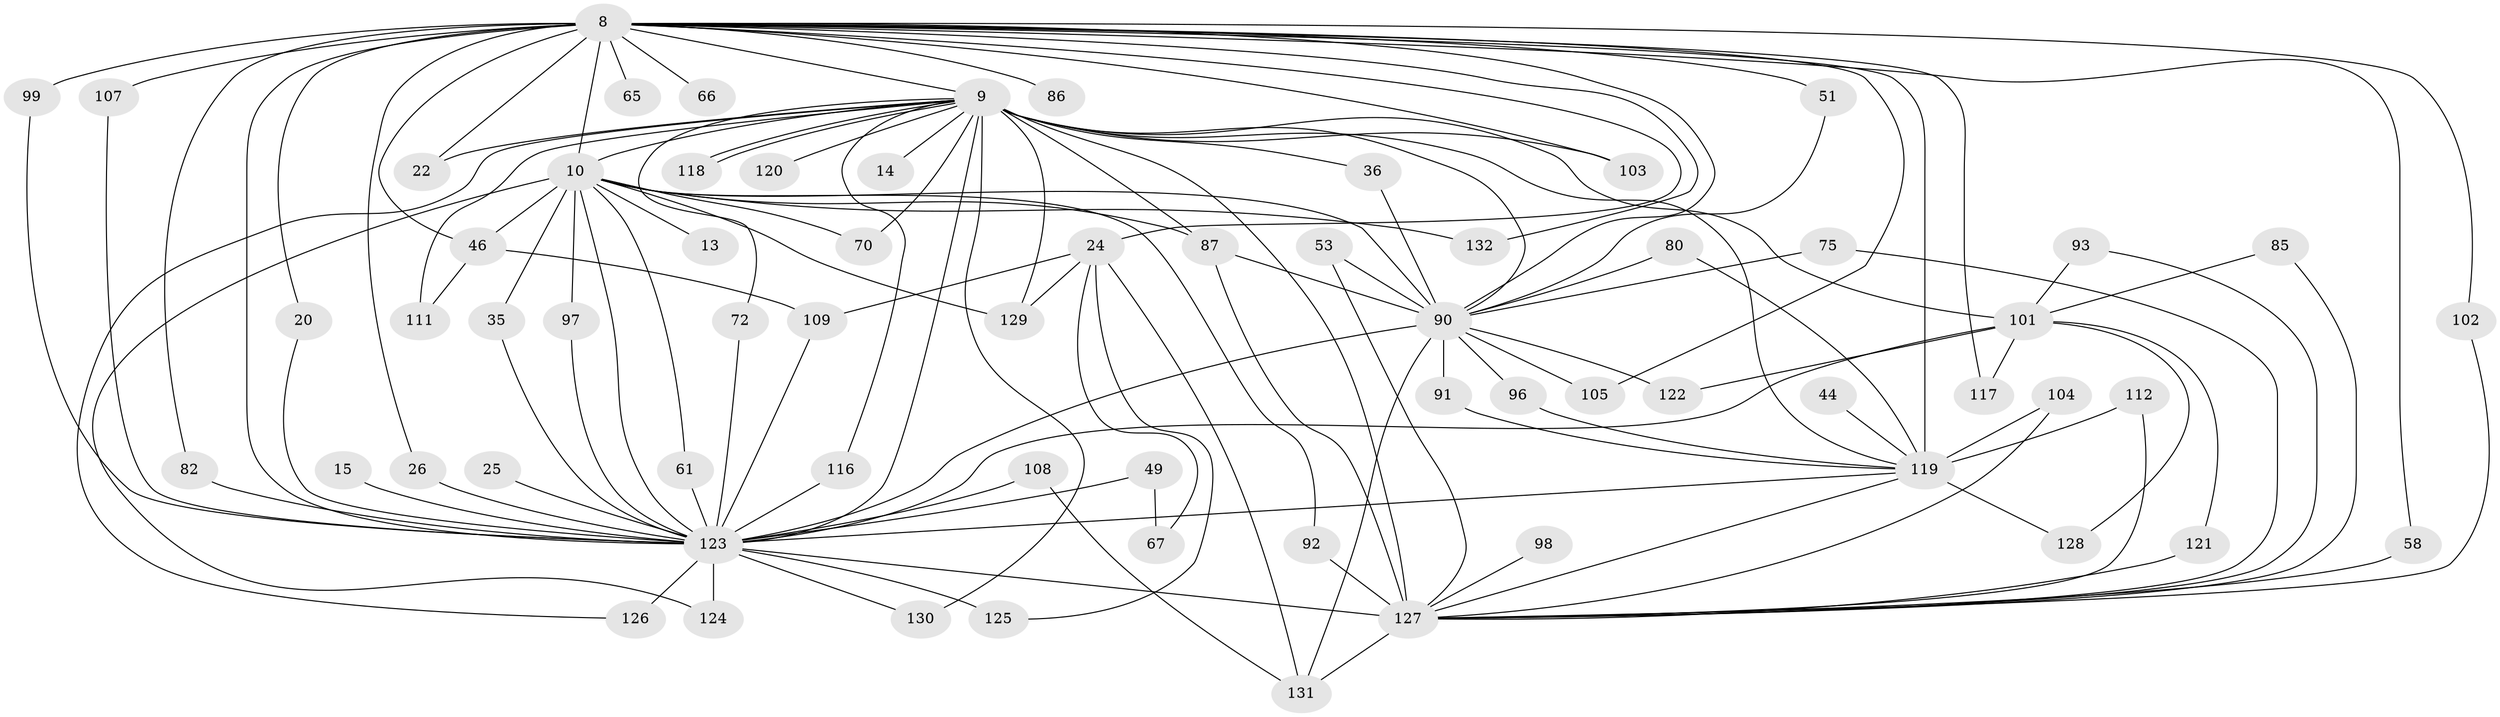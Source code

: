 // original degree distribution, {19: 0.015151515151515152, 18: 0.015151515151515152, 37: 0.007575757575757576, 26: 0.007575757575757576, 21: 0.015151515151515152, 27: 0.007575757575757576, 14: 0.007575757575757576, 11: 0.007575757575757576, 3: 0.17424242424242425, 2: 0.5681818181818182, 5: 0.022727272727272728, 15: 0.007575757575757576, 6: 0.022727272727272728, 7: 0.015151515151515152, 4: 0.09090909090909091, 10: 0.007575757575757576, 8: 0.007575757575757576}
// Generated by graph-tools (version 1.1) at 2025/46/03/09/25 04:46:27]
// undirected, 66 vertices, 127 edges
graph export_dot {
graph [start="1"]
  node [color=gray90,style=filled];
  8 [super="+6+1"];
  9 [super="+5"];
  10 [super="+3"];
  13;
  14;
  15;
  20;
  22;
  24;
  25;
  26;
  35;
  36;
  44;
  46;
  49;
  51;
  53;
  58;
  61;
  65;
  66;
  67;
  70;
  72;
  75;
  80;
  82 [super="+56+59"];
  85;
  86;
  87 [super="+39+54+74"];
  90 [super="+32+88+40+69+76"];
  91;
  92;
  93;
  96;
  97;
  98;
  99 [super="+77"];
  101 [super="+23+94"];
  102;
  103;
  104 [super="+64"];
  105;
  107 [super="+19"];
  108 [super="+106+52"];
  109 [super="+60"];
  111 [super="+84"];
  112;
  116;
  117;
  118;
  119 [super="+79+115+110"];
  120;
  121;
  122;
  123 [super="+81+7"];
  124 [super="+83"];
  125;
  126 [super="+100"];
  127 [super="+16+68+30+47+113"];
  128;
  129 [super="+43"];
  130 [super="+41"];
  131 [super="+28+114"];
  132;
  8 -- 9 [weight=6];
  8 -- 10 [weight=6];
  8 -- 24 [weight=2];
  8 -- 26;
  8 -- 86 [weight=2];
  8 -- 103;
  8 -- 105;
  8 -- 117;
  8 -- 123 [weight=12];
  8 -- 132;
  8 -- 66 [weight=2];
  8 -- 22;
  8 -- 102;
  8 -- 107 [weight=2];
  8 -- 46;
  8 -- 58;
  8 -- 65;
  8 -- 99 [weight=2];
  8 -- 20;
  8 -- 51;
  8 -- 119 [weight=6];
  8 -- 82;
  8 -- 90;
  9 -- 10 [weight=4];
  9 -- 14 [weight=2];
  9 -- 22;
  9 -- 70;
  9 -- 72;
  9 -- 101 [weight=4];
  9 -- 103;
  9 -- 111 [weight=2];
  9 -- 118;
  9 -- 118;
  9 -- 120 [weight=2];
  9 -- 130 [weight=2];
  9 -- 36;
  9 -- 116;
  9 -- 127 [weight=6];
  9 -- 123 [weight=6];
  9 -- 129;
  9 -- 90 [weight=3];
  9 -- 87;
  9 -- 126;
  9 -- 119 [weight=2];
  10 -- 13 [weight=2];
  10 -- 46;
  10 -- 61;
  10 -- 97;
  10 -- 129;
  10 -- 70;
  10 -- 132;
  10 -- 92;
  10 -- 35;
  10 -- 123 [weight=6];
  10 -- 87 [weight=2];
  10 -- 124;
  10 -- 90;
  15 -- 123 [weight=2];
  20 -- 123;
  24 -- 67;
  24 -- 109;
  24 -- 125;
  24 -- 129;
  24 -- 131;
  25 -- 123 [weight=2];
  26 -- 123;
  35 -- 123;
  36 -- 90;
  44 -- 119 [weight=2];
  46 -- 111 [weight=2];
  46 -- 109;
  49 -- 67;
  49 -- 123 [weight=2];
  51 -- 90;
  53 -- 127;
  53 -- 90;
  58 -- 127;
  61 -- 123;
  72 -- 123;
  75 -- 127;
  75 -- 90;
  80 -- 90;
  80 -- 119;
  82 -- 123 [weight=4];
  85 -- 101;
  85 -- 127;
  87 -- 127;
  87 -- 90;
  90 -- 123 [weight=8];
  90 -- 122;
  90 -- 96;
  90 -- 131;
  90 -- 105;
  90 -- 91;
  91 -- 119;
  92 -- 127;
  93 -- 101;
  93 -- 127;
  96 -- 119;
  97 -- 123;
  98 -- 127 [weight=2];
  99 -- 123;
  101 -- 128;
  101 -- 121;
  101 -- 122;
  101 -- 117;
  101 -- 123;
  102 -- 127;
  104 -- 127;
  104 -- 119 [weight=2];
  107 -- 123;
  108 -- 123 [weight=4];
  108 -- 131;
  109 -- 123;
  112 -- 127;
  112 -- 119;
  116 -- 123;
  119 -- 123;
  119 -- 128;
  119 -- 127;
  121 -- 127;
  123 -- 130;
  123 -- 124;
  123 -- 125;
  123 -- 126 [weight=2];
  123 -- 127 [weight=8];
  127 -- 131;
}
